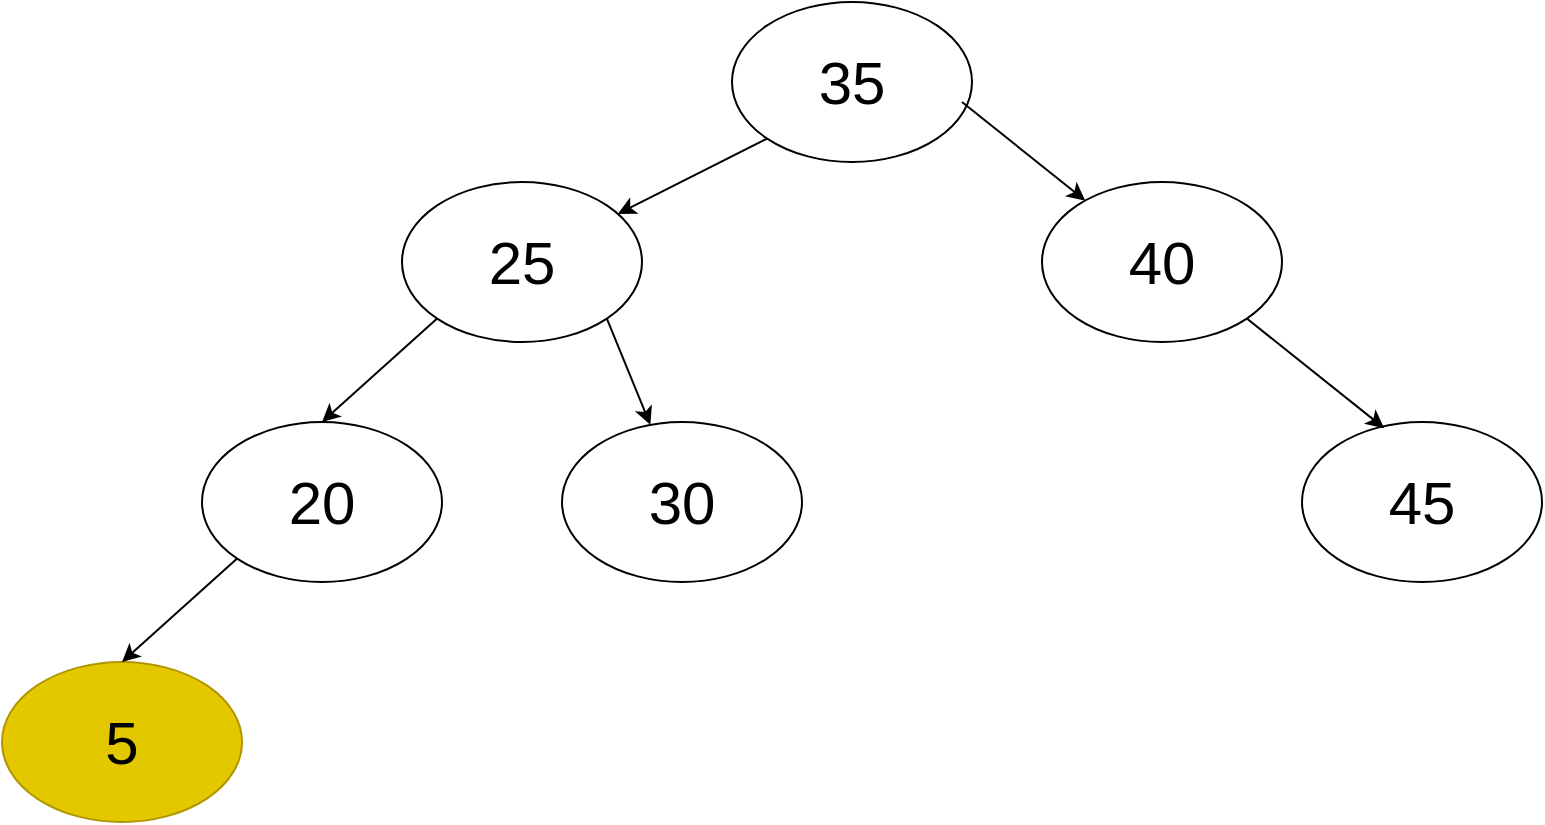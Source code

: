 <mxfile version="15.7.3" type="github">
  <diagram id="WNs4n-IY1nlaHALRPyF3" name="Page-1">
    <mxGraphModel dx="868" dy="393" grid="1" gridSize="10" guides="1" tooltips="1" connect="1" arrows="1" fold="1" page="1" pageScale="1" pageWidth="850" pageHeight="1100" math="0" shadow="0">
      <root>
        <mxCell id="0" />
        <mxCell id="1" parent="0" />
        <mxCell id="5_O-Alobg1qK_7MijEC4-1" value="&lt;font style=&quot;font-size: 30px&quot;&gt;35&lt;/font&gt;" style="ellipse;whiteSpace=wrap;html=1;" vertex="1" parent="1">
          <mxGeometry x="365" y="40" width="120" height="80" as="geometry" />
        </mxCell>
        <mxCell id="5_O-Alobg1qK_7MijEC4-3" value="" style="endArrow=classic;html=1;rounded=0;fontSize=30;" edge="1" parent="1" target="5_O-Alobg1qK_7MijEC4-4">
          <mxGeometry width="50" height="50" relative="1" as="geometry">
            <mxPoint x="480" y="90" as="sourcePoint" />
            <mxPoint x="520" y="150" as="targetPoint" />
          </mxGeometry>
        </mxCell>
        <mxCell id="5_O-Alobg1qK_7MijEC4-4" value="40" style="ellipse;whiteSpace=wrap;html=1;fontSize=30;" vertex="1" parent="1">
          <mxGeometry x="520" y="130" width="120" height="80" as="geometry" />
        </mxCell>
        <mxCell id="5_O-Alobg1qK_7MijEC4-5" value="25" style="ellipse;whiteSpace=wrap;html=1;fontSize=30;" vertex="1" parent="1">
          <mxGeometry x="200" y="130" width="120" height="80" as="geometry" />
        </mxCell>
        <mxCell id="5_O-Alobg1qK_7MijEC4-6" value="" style="endArrow=classic;html=1;rounded=0;fontSize=30;exitX=0;exitY=1;exitDx=0;exitDy=0;" edge="1" parent="1" source="5_O-Alobg1qK_7MijEC4-1" target="5_O-Alobg1qK_7MijEC4-5">
          <mxGeometry width="50" height="50" relative="1" as="geometry">
            <mxPoint x="400" y="220" as="sourcePoint" />
            <mxPoint x="450" y="170" as="targetPoint" />
          </mxGeometry>
        </mxCell>
        <mxCell id="5_O-Alobg1qK_7MijEC4-7" value="45" style="ellipse;whiteSpace=wrap;html=1;fontSize=30;" vertex="1" parent="1">
          <mxGeometry x="650" y="250" width="120" height="80" as="geometry" />
        </mxCell>
        <mxCell id="5_O-Alobg1qK_7MijEC4-8" value="" style="endArrow=classic;html=1;rounded=0;fontSize=30;exitX=1;exitY=1;exitDx=0;exitDy=0;entryX=0.342;entryY=0.038;entryDx=0;entryDy=0;entryPerimeter=0;" edge="1" parent="1" source="5_O-Alobg1qK_7MijEC4-4" target="5_O-Alobg1qK_7MijEC4-7">
          <mxGeometry width="50" height="50" relative="1" as="geometry">
            <mxPoint x="400" y="220" as="sourcePoint" />
            <mxPoint x="450" y="170" as="targetPoint" />
          </mxGeometry>
        </mxCell>
        <mxCell id="5_O-Alobg1qK_7MijEC4-9" value="30" style="ellipse;whiteSpace=wrap;html=1;fontSize=30;" vertex="1" parent="1">
          <mxGeometry x="280" y="250" width="120" height="80" as="geometry" />
        </mxCell>
        <mxCell id="5_O-Alobg1qK_7MijEC4-10" value="" style="endArrow=classic;html=1;rounded=0;fontSize=30;exitX=1;exitY=1;exitDx=0;exitDy=0;" edge="1" parent="1" source="5_O-Alobg1qK_7MijEC4-5" target="5_O-Alobg1qK_7MijEC4-9">
          <mxGeometry width="50" height="50" relative="1" as="geometry">
            <mxPoint x="400" y="220" as="sourcePoint" />
            <mxPoint x="450" y="170" as="targetPoint" />
          </mxGeometry>
        </mxCell>
        <mxCell id="5_O-Alobg1qK_7MijEC4-11" value="20" style="ellipse;whiteSpace=wrap;html=1;fontSize=30;" vertex="1" parent="1">
          <mxGeometry x="100" y="250" width="120" height="80" as="geometry" />
        </mxCell>
        <mxCell id="5_O-Alobg1qK_7MijEC4-12" value="" style="endArrow=classic;html=1;rounded=0;fontSize=30;exitX=0;exitY=1;exitDx=0;exitDy=0;entryX=0.5;entryY=0;entryDx=0;entryDy=0;" edge="1" parent="1" source="5_O-Alobg1qK_7MijEC4-5" target="5_O-Alobg1qK_7MijEC4-11">
          <mxGeometry width="50" height="50" relative="1" as="geometry">
            <mxPoint x="400" y="250" as="sourcePoint" />
            <mxPoint x="450" y="200" as="targetPoint" />
          </mxGeometry>
        </mxCell>
        <mxCell id="5_O-Alobg1qK_7MijEC4-13" value="5" style="ellipse;whiteSpace=wrap;html=1;fontSize=30;fillColor=#e3c800;fontColor=#000000;strokeColor=#B09500;" vertex="1" parent="1">
          <mxGeometry y="370" width="120" height="80" as="geometry" />
        </mxCell>
        <mxCell id="5_O-Alobg1qK_7MijEC4-14" value="" style="endArrow=classic;html=1;rounded=0;fontSize=30;exitX=0;exitY=1;exitDx=0;exitDy=0;entryX=0.5;entryY=0;entryDx=0;entryDy=0;" edge="1" parent="1" source="5_O-Alobg1qK_7MijEC4-11" target="5_O-Alobg1qK_7MijEC4-13">
          <mxGeometry width="50" height="50" relative="1" as="geometry">
            <mxPoint x="400" y="320" as="sourcePoint" />
            <mxPoint x="450" y="270" as="targetPoint" />
          </mxGeometry>
        </mxCell>
      </root>
    </mxGraphModel>
  </diagram>
</mxfile>
